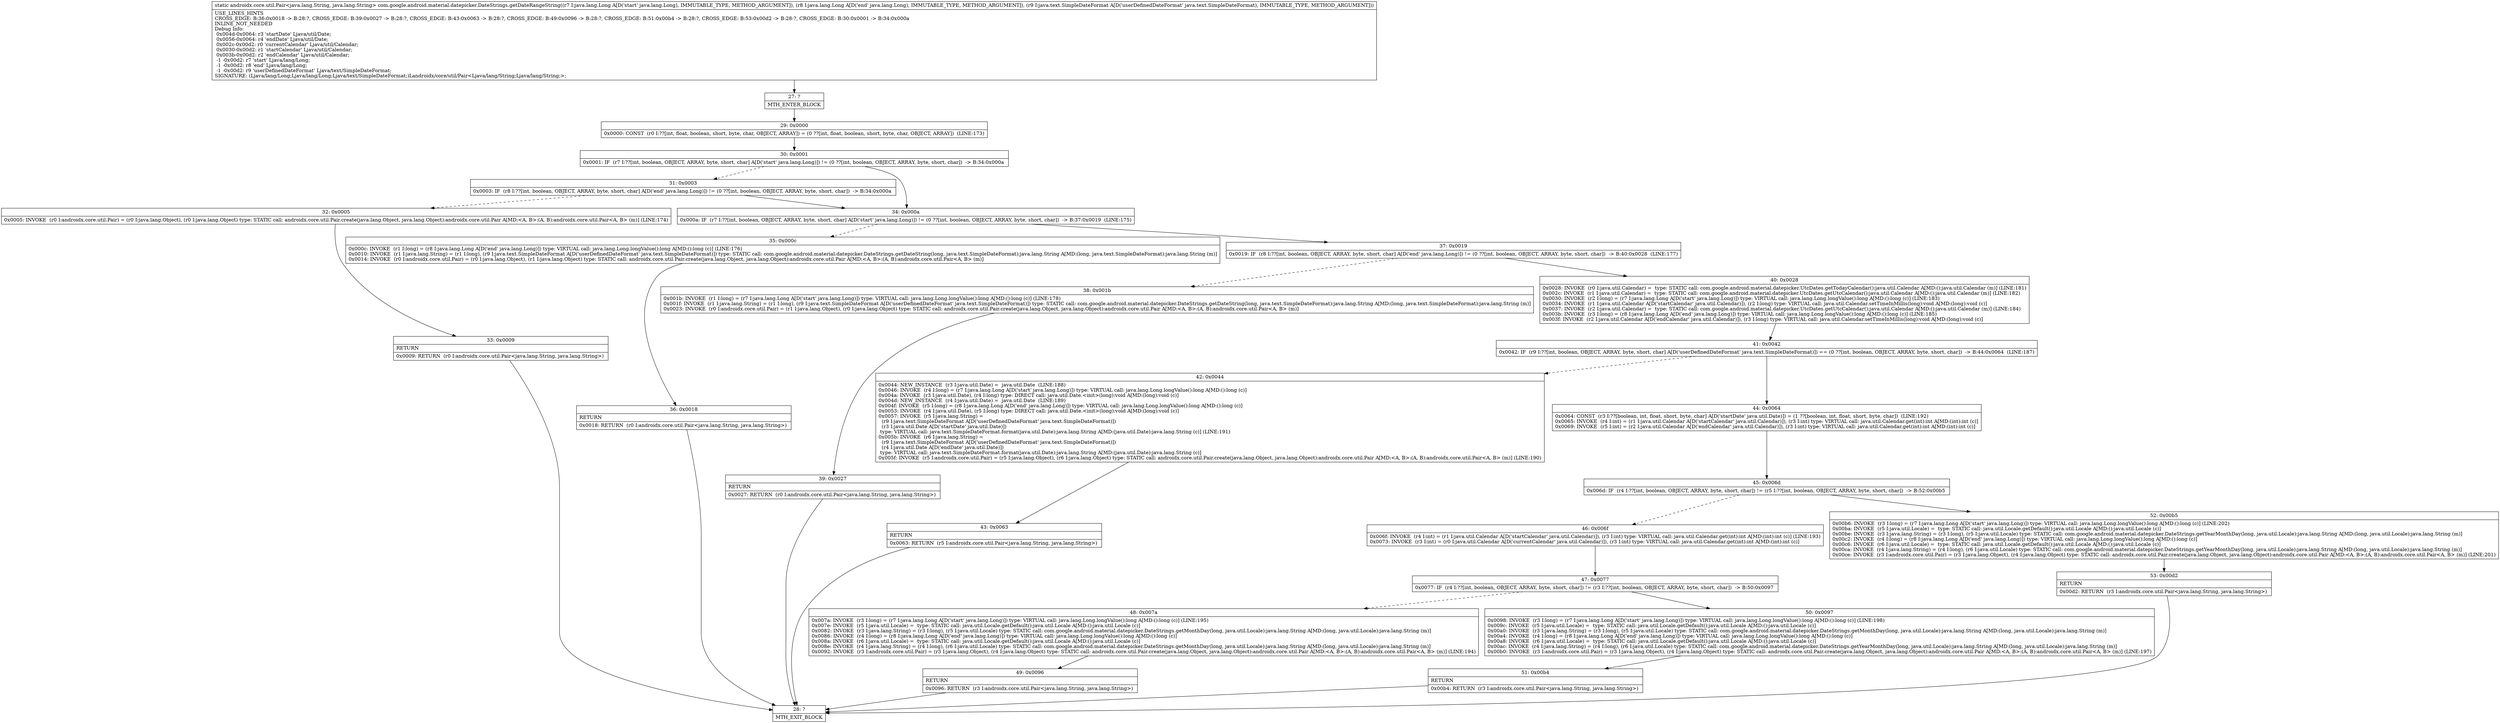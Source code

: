 digraph "CFG forcom.google.android.material.datepicker.DateStrings.getDateRangeString(Ljava\/lang\/Long;Ljava\/lang\/Long;Ljava\/text\/SimpleDateFormat;)Landroidx\/core\/util\/Pair;" {
Node_27 [shape=record,label="{27\:\ ?|MTH_ENTER_BLOCK\l}"];
Node_29 [shape=record,label="{29\:\ 0x0000|0x0000: CONST  (r0 I:??[int, float, boolean, short, byte, char, OBJECT, ARRAY]) = (0 ??[int, float, boolean, short, byte, char, OBJECT, ARRAY])  (LINE:173)\l}"];
Node_30 [shape=record,label="{30\:\ 0x0001|0x0001: IF  (r7 I:??[int, boolean, OBJECT, ARRAY, byte, short, char] A[D('start' java.lang.Long)]) != (0 ??[int, boolean, OBJECT, ARRAY, byte, short, char])  \-\> B:34:0x000a \l}"];
Node_31 [shape=record,label="{31\:\ 0x0003|0x0003: IF  (r8 I:??[int, boolean, OBJECT, ARRAY, byte, short, char] A[D('end' java.lang.Long)]) != (0 ??[int, boolean, OBJECT, ARRAY, byte, short, char])  \-\> B:34:0x000a \l}"];
Node_32 [shape=record,label="{32\:\ 0x0005|0x0005: INVOKE  (r0 I:androidx.core.util.Pair) = (r0 I:java.lang.Object), (r0 I:java.lang.Object) type: STATIC call: androidx.core.util.Pair.create(java.lang.Object, java.lang.Object):androidx.core.util.Pair A[MD:\<A, B\>:(A, B):androidx.core.util.Pair\<A, B\> (m)] (LINE:174)\l}"];
Node_33 [shape=record,label="{33\:\ 0x0009|RETURN\l|0x0009: RETURN  (r0 I:androidx.core.util.Pair\<java.lang.String, java.lang.String\>) \l}"];
Node_28 [shape=record,label="{28\:\ ?|MTH_EXIT_BLOCK\l}"];
Node_34 [shape=record,label="{34\:\ 0x000a|0x000a: IF  (r7 I:??[int, boolean, OBJECT, ARRAY, byte, short, char] A[D('start' java.lang.Long)]) != (0 ??[int, boolean, OBJECT, ARRAY, byte, short, char])  \-\> B:37:0x0019  (LINE:175)\l}"];
Node_35 [shape=record,label="{35\:\ 0x000c|0x000c: INVOKE  (r1 I:long) = (r8 I:java.lang.Long A[D('end' java.lang.Long)]) type: VIRTUAL call: java.lang.Long.longValue():long A[MD:():long (c)] (LINE:176)\l0x0010: INVOKE  (r1 I:java.lang.String) = (r1 I:long), (r9 I:java.text.SimpleDateFormat A[D('userDefinedDateFormat' java.text.SimpleDateFormat)]) type: STATIC call: com.google.android.material.datepicker.DateStrings.getDateString(long, java.text.SimpleDateFormat):java.lang.String A[MD:(long, java.text.SimpleDateFormat):java.lang.String (m)]\l0x0014: INVOKE  (r0 I:androidx.core.util.Pair) = (r0 I:java.lang.Object), (r1 I:java.lang.Object) type: STATIC call: androidx.core.util.Pair.create(java.lang.Object, java.lang.Object):androidx.core.util.Pair A[MD:\<A, B\>:(A, B):androidx.core.util.Pair\<A, B\> (m)]\l}"];
Node_36 [shape=record,label="{36\:\ 0x0018|RETURN\l|0x0018: RETURN  (r0 I:androidx.core.util.Pair\<java.lang.String, java.lang.String\>) \l}"];
Node_37 [shape=record,label="{37\:\ 0x0019|0x0019: IF  (r8 I:??[int, boolean, OBJECT, ARRAY, byte, short, char] A[D('end' java.lang.Long)]) != (0 ??[int, boolean, OBJECT, ARRAY, byte, short, char])  \-\> B:40:0x0028  (LINE:177)\l}"];
Node_38 [shape=record,label="{38\:\ 0x001b|0x001b: INVOKE  (r1 I:long) = (r7 I:java.lang.Long A[D('start' java.lang.Long)]) type: VIRTUAL call: java.lang.Long.longValue():long A[MD:():long (c)] (LINE:178)\l0x001f: INVOKE  (r1 I:java.lang.String) = (r1 I:long), (r9 I:java.text.SimpleDateFormat A[D('userDefinedDateFormat' java.text.SimpleDateFormat)]) type: STATIC call: com.google.android.material.datepicker.DateStrings.getDateString(long, java.text.SimpleDateFormat):java.lang.String A[MD:(long, java.text.SimpleDateFormat):java.lang.String (m)]\l0x0023: INVOKE  (r0 I:androidx.core.util.Pair) = (r1 I:java.lang.Object), (r0 I:java.lang.Object) type: STATIC call: androidx.core.util.Pair.create(java.lang.Object, java.lang.Object):androidx.core.util.Pair A[MD:\<A, B\>:(A, B):androidx.core.util.Pair\<A, B\> (m)]\l}"];
Node_39 [shape=record,label="{39\:\ 0x0027|RETURN\l|0x0027: RETURN  (r0 I:androidx.core.util.Pair\<java.lang.String, java.lang.String\>) \l}"];
Node_40 [shape=record,label="{40\:\ 0x0028|0x0028: INVOKE  (r0 I:java.util.Calendar) =  type: STATIC call: com.google.android.material.datepicker.UtcDates.getTodayCalendar():java.util.Calendar A[MD:():java.util.Calendar (m)] (LINE:181)\l0x002c: INVOKE  (r1 I:java.util.Calendar) =  type: STATIC call: com.google.android.material.datepicker.UtcDates.getUtcCalendar():java.util.Calendar A[MD:():java.util.Calendar (m)] (LINE:182)\l0x0030: INVOKE  (r2 I:long) = (r7 I:java.lang.Long A[D('start' java.lang.Long)]) type: VIRTUAL call: java.lang.Long.longValue():long A[MD:():long (c)] (LINE:183)\l0x0034: INVOKE  (r1 I:java.util.Calendar A[D('startCalendar' java.util.Calendar)]), (r2 I:long) type: VIRTUAL call: java.util.Calendar.setTimeInMillis(long):void A[MD:(long):void (c)]\l0x0037: INVOKE  (r2 I:java.util.Calendar) =  type: STATIC call: com.google.android.material.datepicker.UtcDates.getUtcCalendar():java.util.Calendar A[MD:():java.util.Calendar (m)] (LINE:184)\l0x003b: INVOKE  (r3 I:long) = (r8 I:java.lang.Long A[D('end' java.lang.Long)]) type: VIRTUAL call: java.lang.Long.longValue():long A[MD:():long (c)] (LINE:185)\l0x003f: INVOKE  (r2 I:java.util.Calendar A[D('endCalendar' java.util.Calendar)]), (r3 I:long) type: VIRTUAL call: java.util.Calendar.setTimeInMillis(long):void A[MD:(long):void (c)]\l}"];
Node_41 [shape=record,label="{41\:\ 0x0042|0x0042: IF  (r9 I:??[int, boolean, OBJECT, ARRAY, byte, short, char] A[D('userDefinedDateFormat' java.text.SimpleDateFormat)]) == (0 ??[int, boolean, OBJECT, ARRAY, byte, short, char])  \-\> B:44:0x0064  (LINE:187)\l}"];
Node_42 [shape=record,label="{42\:\ 0x0044|0x0044: NEW_INSTANCE  (r3 I:java.util.Date) =  java.util.Date  (LINE:188)\l0x0046: INVOKE  (r4 I:long) = (r7 I:java.lang.Long A[D('start' java.lang.Long)]) type: VIRTUAL call: java.lang.Long.longValue():long A[MD:():long (c)]\l0x004a: INVOKE  (r3 I:java.util.Date), (r4 I:long) type: DIRECT call: java.util.Date.\<init\>(long):void A[MD:(long):void (c)]\l0x004d: NEW_INSTANCE  (r4 I:java.util.Date) =  java.util.Date  (LINE:189)\l0x004f: INVOKE  (r5 I:long) = (r8 I:java.lang.Long A[D('end' java.lang.Long)]) type: VIRTUAL call: java.lang.Long.longValue():long A[MD:():long (c)]\l0x0053: INVOKE  (r4 I:java.util.Date), (r5 I:long) type: DIRECT call: java.util.Date.\<init\>(long):void A[MD:(long):void (c)]\l0x0057: INVOKE  (r5 I:java.lang.String) = \l  (r9 I:java.text.SimpleDateFormat A[D('userDefinedDateFormat' java.text.SimpleDateFormat)])\l  (r3 I:java.util.Date A[D('startDate' java.util.Date)])\l type: VIRTUAL call: java.text.SimpleDateFormat.format(java.util.Date):java.lang.String A[MD:(java.util.Date):java.lang.String (c)] (LINE:191)\l0x005b: INVOKE  (r6 I:java.lang.String) = \l  (r9 I:java.text.SimpleDateFormat A[D('userDefinedDateFormat' java.text.SimpleDateFormat)])\l  (r4 I:java.util.Date A[D('endDate' java.util.Date)])\l type: VIRTUAL call: java.text.SimpleDateFormat.format(java.util.Date):java.lang.String A[MD:(java.util.Date):java.lang.String (c)]\l0x005f: INVOKE  (r5 I:androidx.core.util.Pair) = (r5 I:java.lang.Object), (r6 I:java.lang.Object) type: STATIC call: androidx.core.util.Pair.create(java.lang.Object, java.lang.Object):androidx.core.util.Pair A[MD:\<A, B\>:(A, B):androidx.core.util.Pair\<A, B\> (m)] (LINE:190)\l}"];
Node_43 [shape=record,label="{43\:\ 0x0063|RETURN\l|0x0063: RETURN  (r5 I:androidx.core.util.Pair\<java.lang.String, java.lang.String\>) \l}"];
Node_44 [shape=record,label="{44\:\ 0x0064|0x0064: CONST  (r3 I:??[boolean, int, float, short, byte, char] A[D('startDate' java.util.Date)]) = (1 ??[boolean, int, float, short, byte, char])  (LINE:192)\l0x0065: INVOKE  (r4 I:int) = (r1 I:java.util.Calendar A[D('startCalendar' java.util.Calendar)]), (r3 I:int) type: VIRTUAL call: java.util.Calendar.get(int):int A[MD:(int):int (c)]\l0x0069: INVOKE  (r5 I:int) = (r2 I:java.util.Calendar A[D('endCalendar' java.util.Calendar)]), (r3 I:int) type: VIRTUAL call: java.util.Calendar.get(int):int A[MD:(int):int (c)]\l}"];
Node_45 [shape=record,label="{45\:\ 0x006d|0x006d: IF  (r4 I:??[int, boolean, OBJECT, ARRAY, byte, short, char]) != (r5 I:??[int, boolean, OBJECT, ARRAY, byte, short, char])  \-\> B:52:0x00b5 \l}"];
Node_46 [shape=record,label="{46\:\ 0x006f|0x006f: INVOKE  (r4 I:int) = (r1 I:java.util.Calendar A[D('startCalendar' java.util.Calendar)]), (r3 I:int) type: VIRTUAL call: java.util.Calendar.get(int):int A[MD:(int):int (c)] (LINE:193)\l0x0073: INVOKE  (r3 I:int) = (r0 I:java.util.Calendar A[D('currentCalendar' java.util.Calendar)]), (r3 I:int) type: VIRTUAL call: java.util.Calendar.get(int):int A[MD:(int):int (c)]\l}"];
Node_47 [shape=record,label="{47\:\ 0x0077|0x0077: IF  (r4 I:??[int, boolean, OBJECT, ARRAY, byte, short, char]) != (r3 I:??[int, boolean, OBJECT, ARRAY, byte, short, char])  \-\> B:50:0x0097 \l}"];
Node_48 [shape=record,label="{48\:\ 0x007a|0x007a: INVOKE  (r3 I:long) = (r7 I:java.lang.Long A[D('start' java.lang.Long)]) type: VIRTUAL call: java.lang.Long.longValue():long A[MD:():long (c)] (LINE:195)\l0x007e: INVOKE  (r5 I:java.util.Locale) =  type: STATIC call: java.util.Locale.getDefault():java.util.Locale A[MD:():java.util.Locale (c)]\l0x0082: INVOKE  (r3 I:java.lang.String) = (r3 I:long), (r5 I:java.util.Locale) type: STATIC call: com.google.android.material.datepicker.DateStrings.getMonthDay(long, java.util.Locale):java.lang.String A[MD:(long, java.util.Locale):java.lang.String (m)]\l0x0086: INVOKE  (r4 I:long) = (r8 I:java.lang.Long A[D('end' java.lang.Long)]) type: VIRTUAL call: java.lang.Long.longValue():long A[MD:():long (c)]\l0x008a: INVOKE  (r6 I:java.util.Locale) =  type: STATIC call: java.util.Locale.getDefault():java.util.Locale A[MD:():java.util.Locale (c)]\l0x008e: INVOKE  (r4 I:java.lang.String) = (r4 I:long), (r6 I:java.util.Locale) type: STATIC call: com.google.android.material.datepicker.DateStrings.getMonthDay(long, java.util.Locale):java.lang.String A[MD:(long, java.util.Locale):java.lang.String (m)]\l0x0092: INVOKE  (r3 I:androidx.core.util.Pair) = (r3 I:java.lang.Object), (r4 I:java.lang.Object) type: STATIC call: androidx.core.util.Pair.create(java.lang.Object, java.lang.Object):androidx.core.util.Pair A[MD:\<A, B\>:(A, B):androidx.core.util.Pair\<A, B\> (m)] (LINE:194)\l}"];
Node_49 [shape=record,label="{49\:\ 0x0096|RETURN\l|0x0096: RETURN  (r3 I:androidx.core.util.Pair\<java.lang.String, java.lang.String\>) \l}"];
Node_50 [shape=record,label="{50\:\ 0x0097|0x0098: INVOKE  (r3 I:long) = (r7 I:java.lang.Long A[D('start' java.lang.Long)]) type: VIRTUAL call: java.lang.Long.longValue():long A[MD:():long (c)] (LINE:198)\l0x009c: INVOKE  (r5 I:java.util.Locale) =  type: STATIC call: java.util.Locale.getDefault():java.util.Locale A[MD:():java.util.Locale (c)]\l0x00a0: INVOKE  (r3 I:java.lang.String) = (r3 I:long), (r5 I:java.util.Locale) type: STATIC call: com.google.android.material.datepicker.DateStrings.getMonthDay(long, java.util.Locale):java.lang.String A[MD:(long, java.util.Locale):java.lang.String (m)]\l0x00a4: INVOKE  (r4 I:long) = (r8 I:java.lang.Long A[D('end' java.lang.Long)]) type: VIRTUAL call: java.lang.Long.longValue():long A[MD:():long (c)]\l0x00a8: INVOKE  (r6 I:java.util.Locale) =  type: STATIC call: java.util.Locale.getDefault():java.util.Locale A[MD:():java.util.Locale (c)]\l0x00ac: INVOKE  (r4 I:java.lang.String) = (r4 I:long), (r6 I:java.util.Locale) type: STATIC call: com.google.android.material.datepicker.DateStrings.getYearMonthDay(long, java.util.Locale):java.lang.String A[MD:(long, java.util.Locale):java.lang.String (m)]\l0x00b0: INVOKE  (r3 I:androidx.core.util.Pair) = (r3 I:java.lang.Object), (r4 I:java.lang.Object) type: STATIC call: androidx.core.util.Pair.create(java.lang.Object, java.lang.Object):androidx.core.util.Pair A[MD:\<A, B\>:(A, B):androidx.core.util.Pair\<A, B\> (m)] (LINE:197)\l}"];
Node_51 [shape=record,label="{51\:\ 0x00b4|RETURN\l|0x00b4: RETURN  (r3 I:androidx.core.util.Pair\<java.lang.String, java.lang.String\>) \l}"];
Node_52 [shape=record,label="{52\:\ 0x00b5|0x00b6: INVOKE  (r3 I:long) = (r7 I:java.lang.Long A[D('start' java.lang.Long)]) type: VIRTUAL call: java.lang.Long.longValue():long A[MD:():long (c)] (LINE:202)\l0x00ba: INVOKE  (r5 I:java.util.Locale) =  type: STATIC call: java.util.Locale.getDefault():java.util.Locale A[MD:():java.util.Locale (c)]\l0x00be: INVOKE  (r3 I:java.lang.String) = (r3 I:long), (r5 I:java.util.Locale) type: STATIC call: com.google.android.material.datepicker.DateStrings.getYearMonthDay(long, java.util.Locale):java.lang.String A[MD:(long, java.util.Locale):java.lang.String (m)]\l0x00c2: INVOKE  (r4 I:long) = (r8 I:java.lang.Long A[D('end' java.lang.Long)]) type: VIRTUAL call: java.lang.Long.longValue():long A[MD:():long (c)]\l0x00c6: INVOKE  (r6 I:java.util.Locale) =  type: STATIC call: java.util.Locale.getDefault():java.util.Locale A[MD:():java.util.Locale (c)]\l0x00ca: INVOKE  (r4 I:java.lang.String) = (r4 I:long), (r6 I:java.util.Locale) type: STATIC call: com.google.android.material.datepicker.DateStrings.getYearMonthDay(long, java.util.Locale):java.lang.String A[MD:(long, java.util.Locale):java.lang.String (m)]\l0x00ce: INVOKE  (r3 I:androidx.core.util.Pair) = (r3 I:java.lang.Object), (r4 I:java.lang.Object) type: STATIC call: androidx.core.util.Pair.create(java.lang.Object, java.lang.Object):androidx.core.util.Pair A[MD:\<A, B\>:(A, B):androidx.core.util.Pair\<A, B\> (m)] (LINE:201)\l}"];
Node_53 [shape=record,label="{53\:\ 0x00d2|RETURN\l|0x00d2: RETURN  (r3 I:androidx.core.util.Pair\<java.lang.String, java.lang.String\>) \l}"];
MethodNode[shape=record,label="{static androidx.core.util.Pair\<java.lang.String, java.lang.String\> com.google.android.material.datepicker.DateStrings.getDateRangeString((r7 I:java.lang.Long A[D('start' java.lang.Long), IMMUTABLE_TYPE, METHOD_ARGUMENT]), (r8 I:java.lang.Long A[D('end' java.lang.Long), IMMUTABLE_TYPE, METHOD_ARGUMENT]), (r9 I:java.text.SimpleDateFormat A[D('userDefinedDateFormat' java.text.SimpleDateFormat), IMMUTABLE_TYPE, METHOD_ARGUMENT]))  | USE_LINES_HINTS\lCROSS_EDGE: B:36:0x0018 \-\> B:28:?, CROSS_EDGE: B:39:0x0027 \-\> B:28:?, CROSS_EDGE: B:43:0x0063 \-\> B:28:?, CROSS_EDGE: B:49:0x0096 \-\> B:28:?, CROSS_EDGE: B:51:0x00b4 \-\> B:28:?, CROSS_EDGE: B:53:0x00d2 \-\> B:28:?, CROSS_EDGE: B:30:0x0001 \-\> B:34:0x000a\lINLINE_NOT_NEEDED\lDebug Info:\l  0x004d\-0x0064: r3 'startDate' Ljava\/util\/Date;\l  0x0056\-0x0064: r4 'endDate' Ljava\/util\/Date;\l  0x002c\-0x00d2: r0 'currentCalendar' Ljava\/util\/Calendar;\l  0x0030\-0x00d2: r1 'startCalendar' Ljava\/util\/Calendar;\l  0x003b\-0x00d2: r2 'endCalendar' Ljava\/util\/Calendar;\l  \-1 \-0x00d2: r7 'start' Ljava\/lang\/Long;\l  \-1 \-0x00d2: r8 'end' Ljava\/lang\/Long;\l  \-1 \-0x00d2: r9 'userDefinedDateFormat' Ljava\/text\/SimpleDateFormat;\lSIGNATURE: (Ljava\/lang\/Long;Ljava\/lang\/Long;Ljava\/text\/SimpleDateFormat;)Landroidx\/core\/util\/Pair\<Ljava\/lang\/String;Ljava\/lang\/String;\>;\l}"];
MethodNode -> Node_27;Node_27 -> Node_29;
Node_29 -> Node_30;
Node_30 -> Node_31[style=dashed];
Node_30 -> Node_34;
Node_31 -> Node_32[style=dashed];
Node_31 -> Node_34;
Node_32 -> Node_33;
Node_33 -> Node_28;
Node_34 -> Node_35[style=dashed];
Node_34 -> Node_37;
Node_35 -> Node_36;
Node_36 -> Node_28;
Node_37 -> Node_38[style=dashed];
Node_37 -> Node_40;
Node_38 -> Node_39;
Node_39 -> Node_28;
Node_40 -> Node_41;
Node_41 -> Node_42[style=dashed];
Node_41 -> Node_44;
Node_42 -> Node_43;
Node_43 -> Node_28;
Node_44 -> Node_45;
Node_45 -> Node_46[style=dashed];
Node_45 -> Node_52;
Node_46 -> Node_47;
Node_47 -> Node_48[style=dashed];
Node_47 -> Node_50;
Node_48 -> Node_49;
Node_49 -> Node_28;
Node_50 -> Node_51;
Node_51 -> Node_28;
Node_52 -> Node_53;
Node_53 -> Node_28;
}

